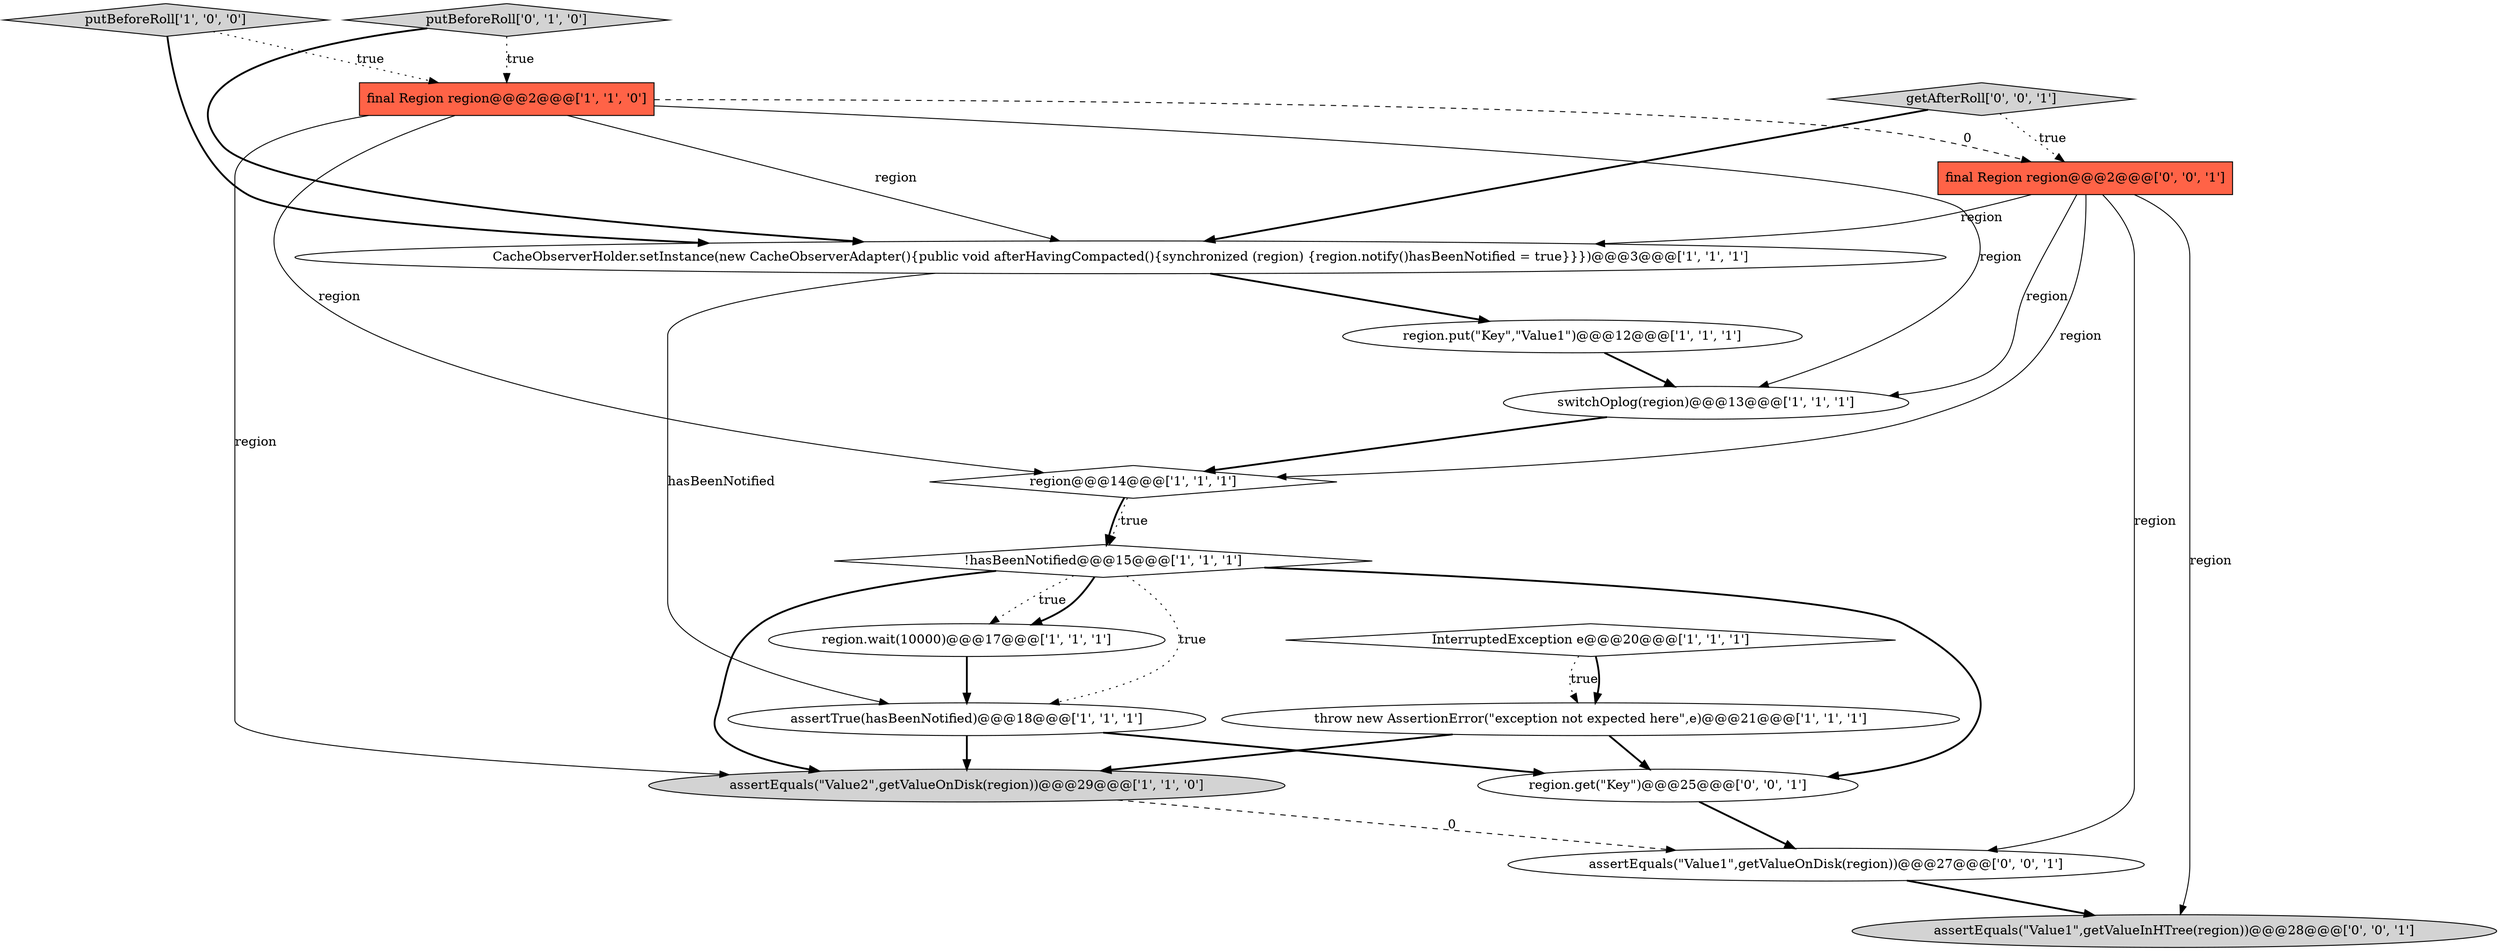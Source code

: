 digraph {
4 [style = filled, label = "region.put(\"Key\",\"Value1\")@@@12@@@['1', '1', '1']", fillcolor = white, shape = ellipse image = "AAA0AAABBB1BBB"];
13 [style = filled, label = "assertEquals(\"Value1\",getValueOnDisk(region))@@@27@@@['0', '0', '1']", fillcolor = white, shape = ellipse image = "AAA0AAABBB3BBB"];
7 [style = filled, label = "region.wait(10000)@@@17@@@['1', '1', '1']", fillcolor = white, shape = ellipse image = "AAA0AAABBB1BBB"];
17 [style = filled, label = "assertEquals(\"Value1\",getValueInHTree(region))@@@28@@@['0', '0', '1']", fillcolor = lightgray, shape = ellipse image = "AAA0AAABBB3BBB"];
5 [style = filled, label = "InterruptedException e@@@20@@@['1', '1', '1']", fillcolor = white, shape = diamond image = "AAA0AAABBB1BBB"];
11 [style = filled, label = "final Region region@@@2@@@['1', '1', '0']", fillcolor = tomato, shape = box image = "AAA0AAABBB1BBB"];
15 [style = filled, label = "region.get(\"Key\")@@@25@@@['0', '0', '1']", fillcolor = white, shape = ellipse image = "AAA0AAABBB3BBB"];
14 [style = filled, label = "getAfterRoll['0', '0', '1']", fillcolor = lightgray, shape = diamond image = "AAA0AAABBB3BBB"];
3 [style = filled, label = "throw new AssertionError(\"exception not expected here\",e)@@@21@@@['1', '1', '1']", fillcolor = white, shape = ellipse image = "AAA0AAABBB1BBB"];
12 [style = filled, label = "putBeforeRoll['0', '1', '0']", fillcolor = lightgray, shape = diamond image = "AAA0AAABBB2BBB"];
2 [style = filled, label = "switchOplog(region)@@@13@@@['1', '1', '1']", fillcolor = white, shape = ellipse image = "AAA0AAABBB1BBB"];
1 [style = filled, label = "region@@@14@@@['1', '1', '1']", fillcolor = white, shape = diamond image = "AAA0AAABBB1BBB"];
8 [style = filled, label = "CacheObserverHolder.setInstance(new CacheObserverAdapter(){public void afterHavingCompacted(){synchronized (region) {region.notify()hasBeenNotified = true}}})@@@3@@@['1', '1', '1']", fillcolor = white, shape = ellipse image = "AAA0AAABBB1BBB"];
10 [style = filled, label = "!hasBeenNotified@@@15@@@['1', '1', '1']", fillcolor = white, shape = diamond image = "AAA0AAABBB1BBB"];
0 [style = filled, label = "assertTrue(hasBeenNotified)@@@18@@@['1', '1', '1']", fillcolor = white, shape = ellipse image = "AAA0AAABBB1BBB"];
16 [style = filled, label = "final Region region@@@2@@@['0', '0', '1']", fillcolor = tomato, shape = box image = "AAA0AAABBB3BBB"];
6 [style = filled, label = "putBeforeRoll['1', '0', '0']", fillcolor = lightgray, shape = diamond image = "AAA0AAABBB1BBB"];
9 [style = filled, label = "assertEquals(\"Value2\",getValueOnDisk(region))@@@29@@@['1', '1', '0']", fillcolor = lightgray, shape = ellipse image = "AAA0AAABBB1BBB"];
16->8 [style = solid, label="region"];
11->1 [style = solid, label="region"];
16->17 [style = solid, label="region"];
11->8 [style = solid, label="region"];
1->10 [style = bold, label=""];
8->4 [style = bold, label=""];
10->9 [style = bold, label=""];
13->17 [style = bold, label=""];
5->3 [style = dotted, label="true"];
12->11 [style = dotted, label="true"];
0->9 [style = bold, label=""];
14->16 [style = dotted, label="true"];
10->0 [style = dotted, label="true"];
10->7 [style = dotted, label="true"];
16->13 [style = solid, label="region"];
6->8 [style = bold, label=""];
4->2 [style = bold, label=""];
8->0 [style = solid, label="hasBeenNotified"];
9->13 [style = dashed, label="0"];
10->7 [style = bold, label=""];
0->15 [style = bold, label=""];
11->9 [style = solid, label="region"];
11->16 [style = dashed, label="0"];
3->9 [style = bold, label=""];
2->1 [style = bold, label=""];
7->0 [style = bold, label=""];
14->8 [style = bold, label=""];
15->13 [style = bold, label=""];
11->2 [style = solid, label="region"];
3->15 [style = bold, label=""];
16->1 [style = solid, label="region"];
10->15 [style = bold, label=""];
5->3 [style = bold, label=""];
12->8 [style = bold, label=""];
16->2 [style = solid, label="region"];
1->10 [style = dotted, label="true"];
6->11 [style = dotted, label="true"];
}

